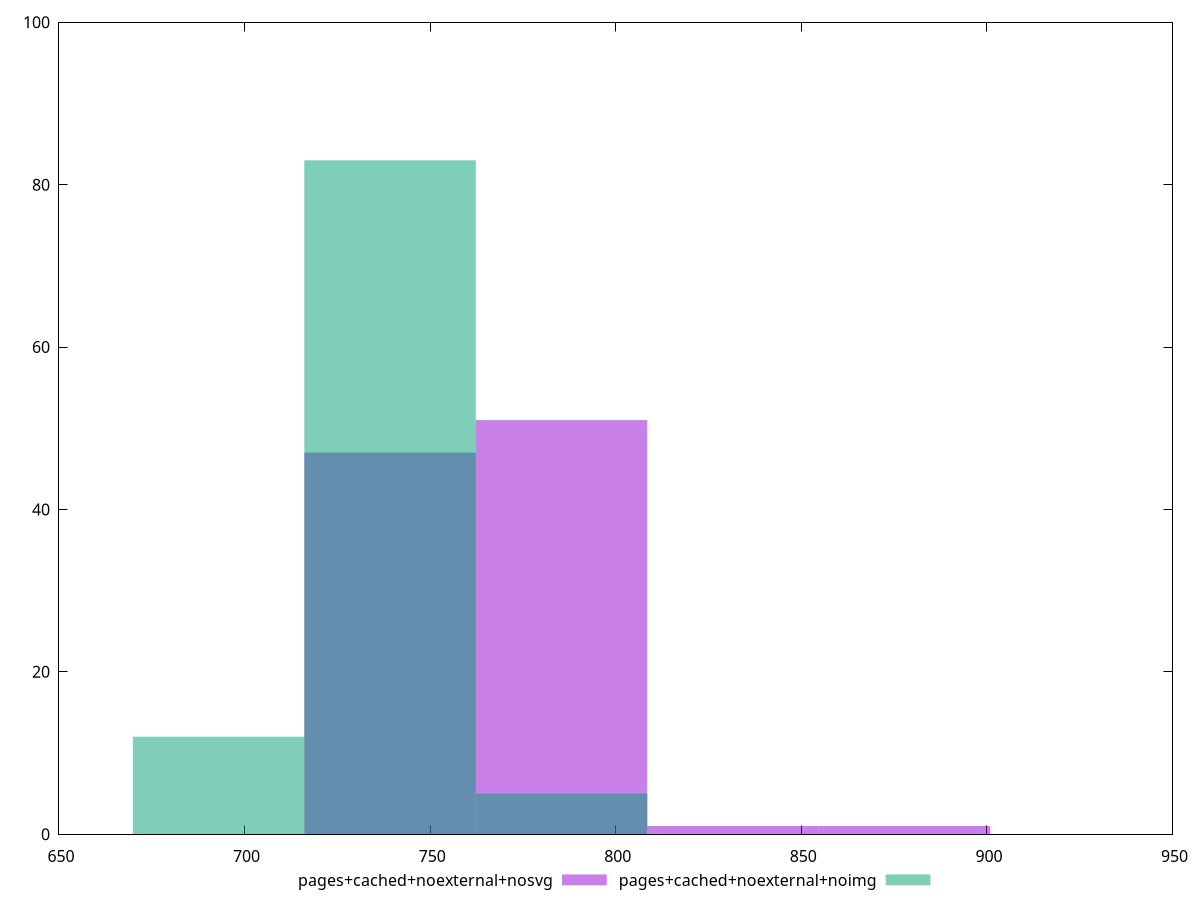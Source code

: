 reset
set terminal svg size 640, 500 enhanced background rgb 'white'
set output "report_00007_2020-12-11T15:55:29.892Z/mainthread-work-breakdown/comparison/histogram/7_vs_8.svg"

$pagesCachedNoexternalNosvg <<EOF
739.1972893523446 47
785.3971199368661 51
877.7967811059092 1
831.5969505213876 1
EOF

$pagesCachedNoexternalNoimg <<EOF
739.1972893523446 83
692.997458767823 12
785.3971199368661 5
EOF

set key outside below
set boxwidth 46.199830584521536
set yrange [0:100]
set style fill transparent solid 0.5 noborder

plot \
  $pagesCachedNoexternalNosvg title "pages+cached+noexternal+nosvg" with boxes, \
  $pagesCachedNoexternalNoimg title "pages+cached+noexternal+noimg" with boxes, \


reset